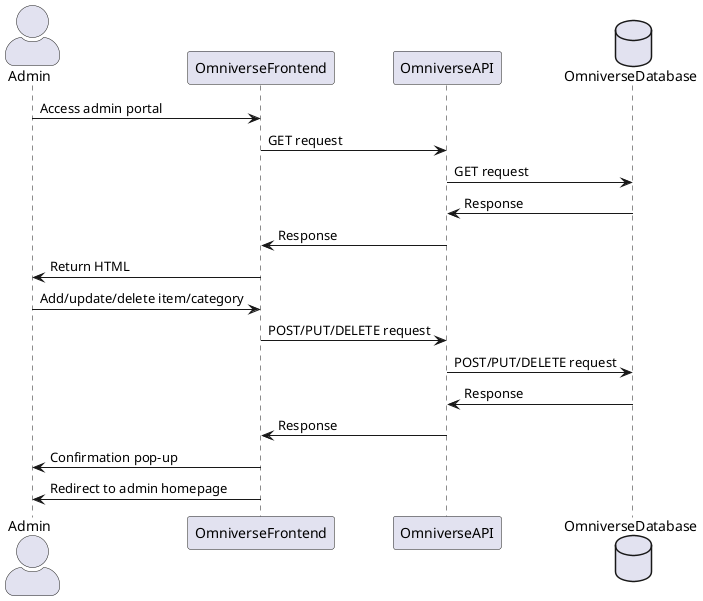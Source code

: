 @startuml Omniverse Sequence Diagram

skinparam actorStyle awesome

actor Admin
participant OmniverseFrontend
participant OmniverseAPI
database OmniverseDatabase


Admin -> OmniverseFrontend: Access admin portal
OmniverseFrontend -> OmniverseAPI: GET request
OmniverseAPI -> OmniverseDatabase: GET request

OmniverseDatabase -> OmniverseAPI: Response
OmniverseAPI -> OmniverseFrontend: Response
OmniverseFrontend -> Admin: Return HTML

Admin -> OmniverseFrontend: Add/update/delete item/category
OmniverseFrontend -> OmniverseAPI: POST/PUT/DELETE request
OmniverseAPI -> OmniverseDatabase: POST/PUT/DELETE request

OmniverseDatabase -> OmniverseAPI: Response
OmniverseAPI -> OmniverseFrontend: Response
OmniverseFrontend -> Admin: Confirmation pop-up
OmniverseFrontend -> Admin: Redirect to admin homepage



@enduml
